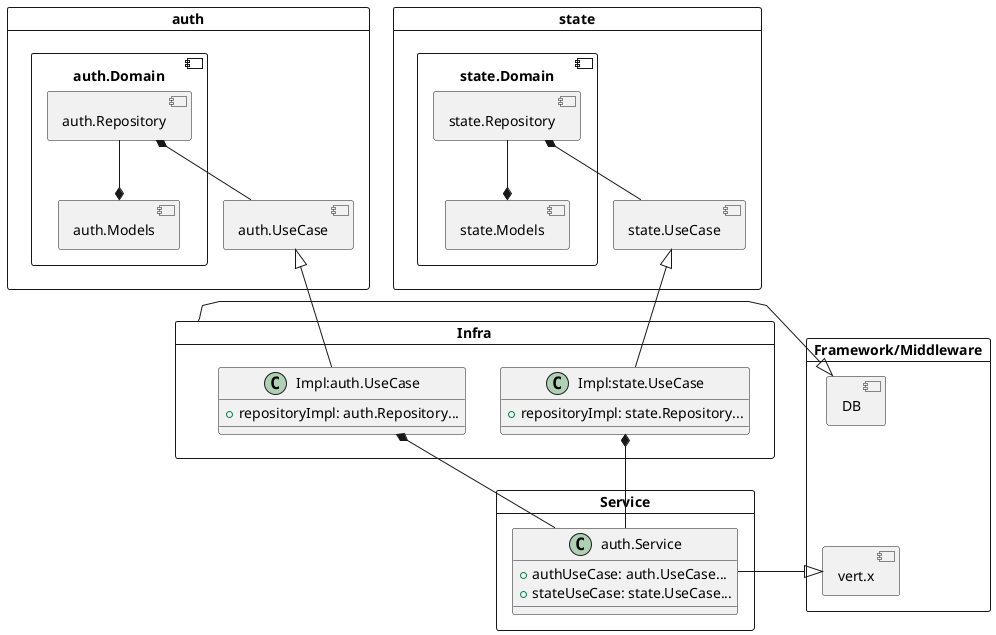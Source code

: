 @startuml
skinparam linetype polyline

card Framework/Middleware as fw {
  component "vert.x" as fw.vertx {
  }

  component "DB" as fw.db {
  }
  fw.db -[hidden]- fw.vertx
}

card "auth" as auth {
  component "auth.Domain" as auth.Domain {
    component "auth.Models" as auth.Domain.Models{
    }
    component "auth.Repository" as auth.Domain.Repository {
    }
    auth.Domain.Models *-u- auth.Domain.Repository
  }

  component "auth.UseCase" as auth.UseCase {
  }

  auth.Domain.Repository *-- auth.UseCase
}

card "state" as state {
  component "state.Domain" as state.Domain {
    component "state.Models" as state.Domain.Models{
    }
    component "state.Repository" as state.Domain.Repository {
    }
    state.Domain.Models *-u- state.Domain.Repository
  }

  component "state.UseCase" as state.UseCase {
  }

  state.Domain.Repository *-- state.UseCase
}

card "Infra" as Infra {
  class "Impl:auth.UseCase" as Infra.authUseCase {
    +repositoryImpl: auth.Repository...
  }

  class "Impl:state.UseCase" as Infra.stateUseCase {
    +repositoryImpl: state.Repository...
  }
  auth.UseCase <|-- Infra.authUseCase
  state.UseCase <|-- Infra.stateUseCase
}
fw.db <|-left- Infra

card "Service" as Service {
  class "auth.Service" as Service.auth {
    +authUseCase: auth.UseCase...
    +stateUseCase: state.UseCase...
  }
}
Infra.authUseCase *-- Service.auth
Infra.stateUseCase *-- Service.auth
Service.auth -left-|> fw.vertx

@enduml